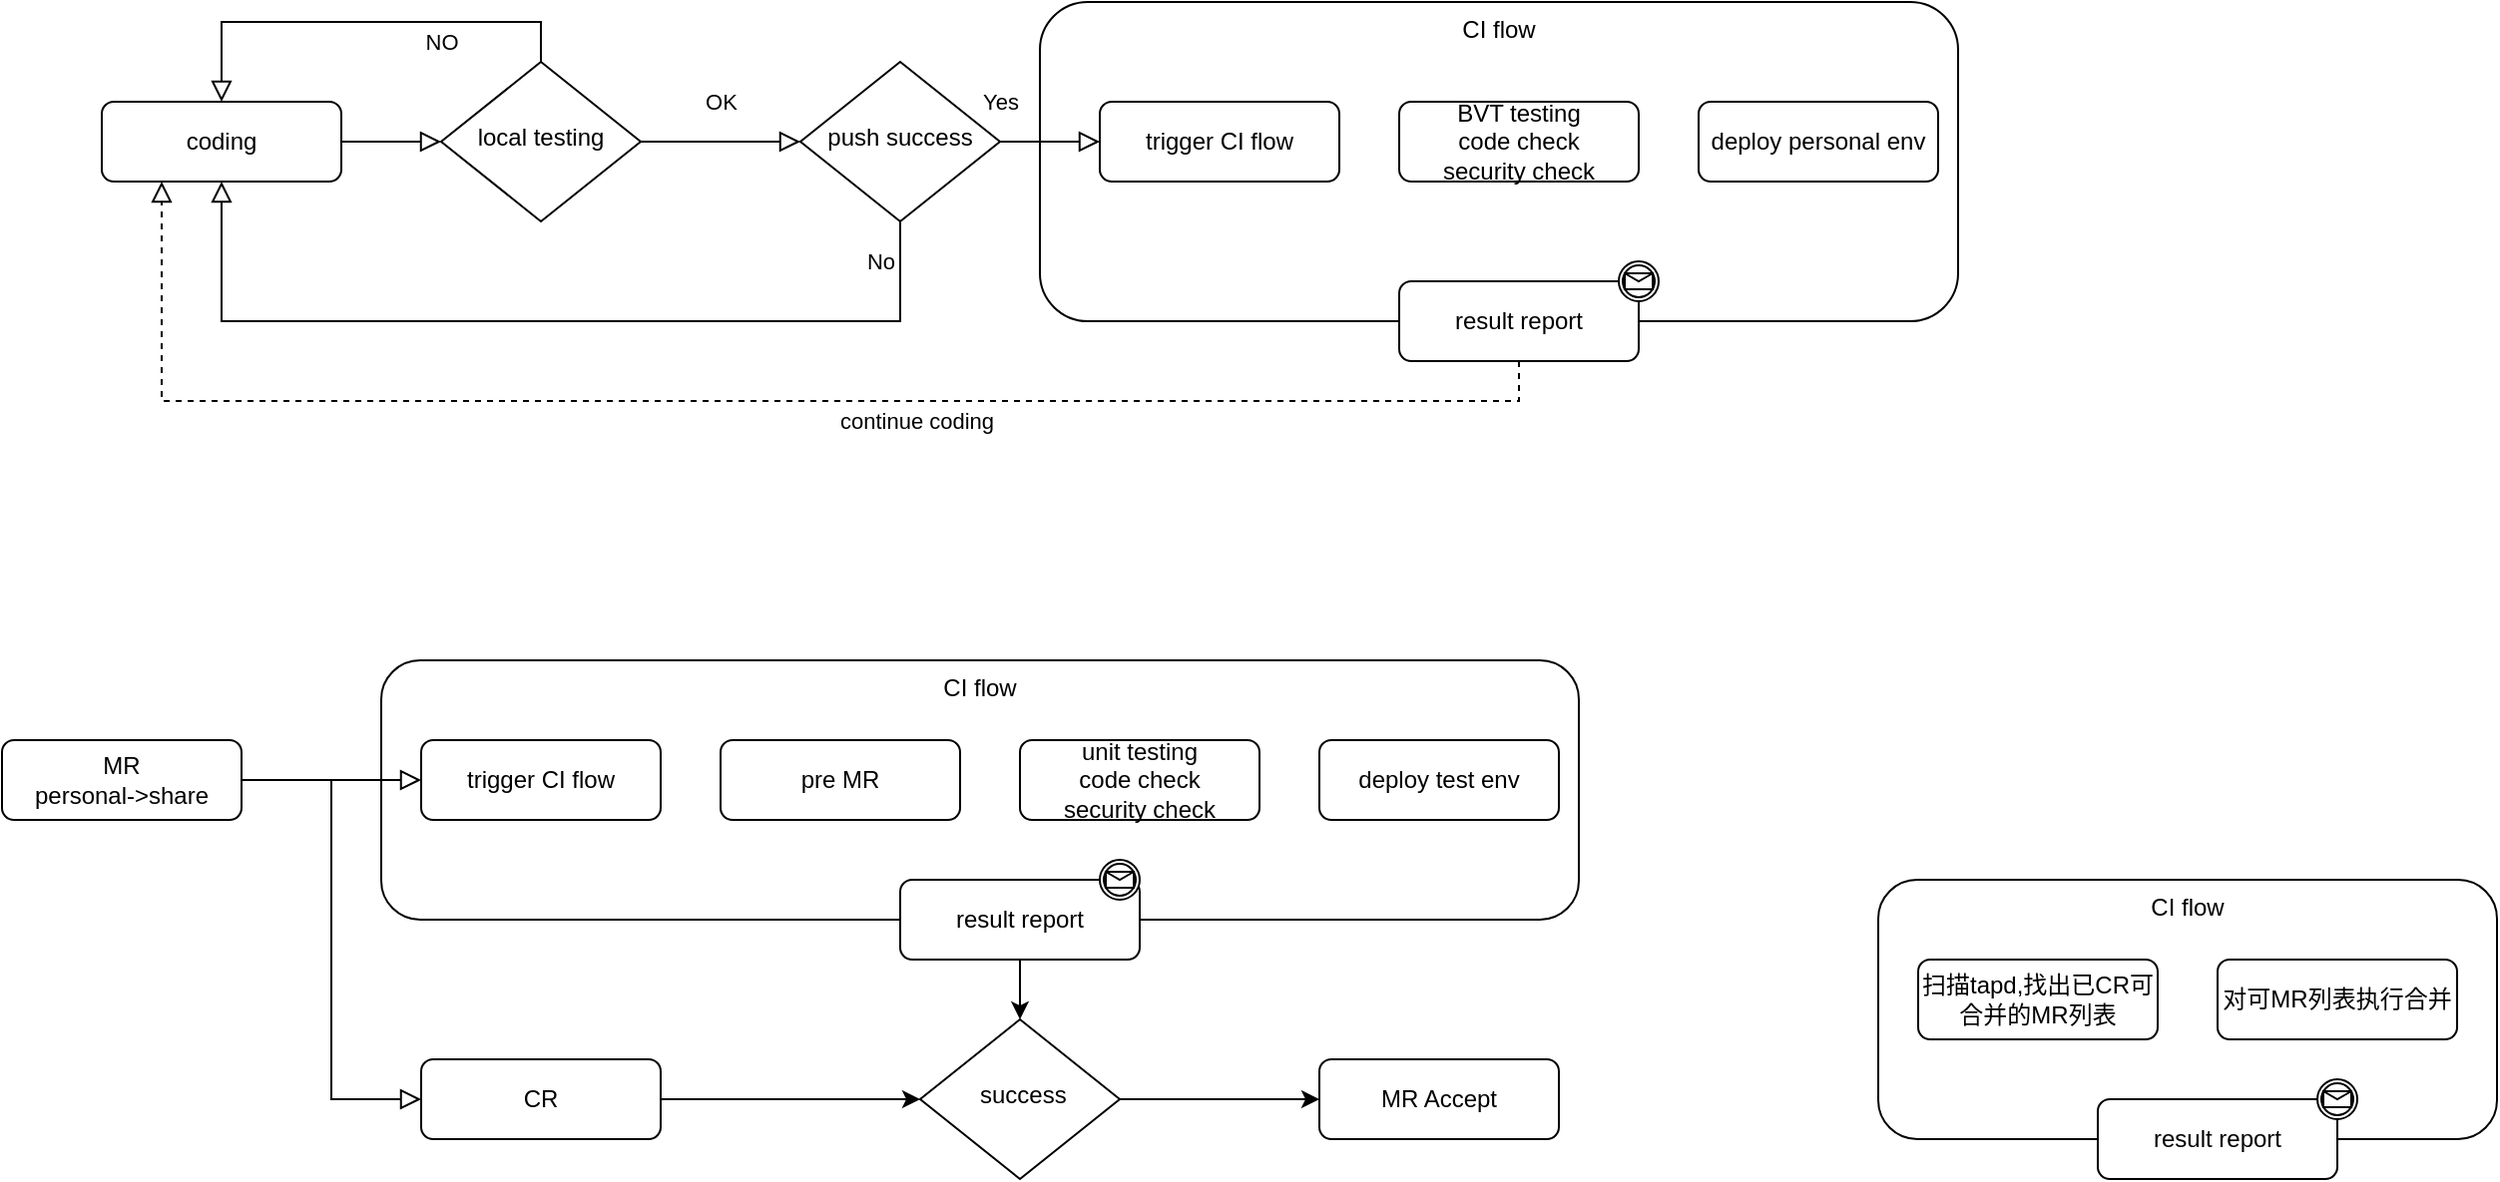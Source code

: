 <mxfile version="13.1.1" type="github" pages="2">
  <diagram id="C5RBs43oDa-KdzZeNtuy" name="Page-1">
    <mxGraphModel dx="2013" dy="741" grid="1" gridSize="10" guides="1" tooltips="1" connect="1" arrows="1" fold="1" page="1" pageScale="1" pageWidth="827" pageHeight="1169" math="0" shadow="0">
      <root>
        <mxCell id="WIyWlLk6GJQsqaUBKTNV-0" />
        <mxCell id="WIyWlLk6GJQsqaUBKTNV-1" parent="WIyWlLk6GJQsqaUBKTNV-0" />
        <mxCell id="t_nzQwryD62VC4QIRHLn-33" value="CI flow" style="html=1;whiteSpace=wrap;rounded=1;dropTarget=0;gradientColor=none;fillColor=none;verticalAlign=top;" vertex="1" parent="WIyWlLk6GJQsqaUBKTNV-1">
          <mxGeometry x="710" y="700" width="310" height="130" as="geometry" />
        </mxCell>
        <mxCell id="EYCDA7WUK3Sq9LTmLMJ8-7" value="continue coding" style="edgeStyle=orthogonalEdgeStyle;rounded=0;html=1;jettySize=auto;orthogonalLoop=1;fontSize=11;endArrow=block;endFill=0;endSize=8;strokeWidth=1;shadow=0;labelBackgroundColor=none;entryX=0.25;entryY=1;entryDx=0;entryDy=0;exitX=0.5;exitY=1;exitDx=0;exitDy=0;dashed=1;" parent="WIyWlLk6GJQsqaUBKTNV-1" source="EYCDA7WUK3Sq9LTmLMJ8-6" target="WIyWlLk6GJQsqaUBKTNV-3" edge="1">
          <mxGeometry x="-0.205" y="10" relative="1" as="geometry">
            <mxPoint as="offset" />
            <mxPoint x="50" y="300" as="sourcePoint" />
            <mxPoint x="-110" y="320" as="targetPoint" />
            <Array as="points">
              <mxPoint x="530" y="460" />
              <mxPoint x="-150" y="460" />
            </Array>
          </mxGeometry>
        </mxCell>
        <mxCell id="EYCDA7WUK3Sq9LTmLMJ8-3" value="CI flow" style="html=1;whiteSpace=wrap;rounded=1;dropTarget=0;gradientColor=none;fillColor=none;verticalAlign=top;" parent="WIyWlLk6GJQsqaUBKTNV-1" vertex="1">
          <mxGeometry x="290" y="260" width="460" height="160" as="geometry" />
        </mxCell>
        <mxCell id="WIyWlLk6GJQsqaUBKTNV-2" value="" style="rounded=0;html=1;jettySize=auto;orthogonalLoop=1;fontSize=11;endArrow=block;endFill=0;endSize=8;strokeWidth=1;shadow=0;labelBackgroundColor=none;edgeStyle=orthogonalEdgeStyle;" parent="WIyWlLk6GJQsqaUBKTNV-1" source="WIyWlLk6GJQsqaUBKTNV-3" target="WIyWlLk6GJQsqaUBKTNV-6" edge="1">
          <mxGeometry relative="1" as="geometry" />
        </mxCell>
        <mxCell id="WIyWlLk6GJQsqaUBKTNV-3" value="coding" style="rounded=1;whiteSpace=wrap;html=1;fontSize=12;glass=0;strokeWidth=1;shadow=0;" parent="WIyWlLk6GJQsqaUBKTNV-1" vertex="1">
          <mxGeometry x="-180" y="310" width="120" height="40" as="geometry" />
        </mxCell>
        <mxCell id="WIyWlLk6GJQsqaUBKTNV-4" value="OK" style="rounded=0;html=1;jettySize=auto;orthogonalLoop=1;fontSize=11;endArrow=block;endFill=0;endSize=8;strokeWidth=1;shadow=0;labelBackgroundColor=none;edgeStyle=orthogonalEdgeStyle;" parent="WIyWlLk6GJQsqaUBKTNV-1" source="WIyWlLk6GJQsqaUBKTNV-6" target="WIyWlLk6GJQsqaUBKTNV-10" edge="1">
          <mxGeometry y="20" relative="1" as="geometry">
            <mxPoint as="offset" />
          </mxGeometry>
        </mxCell>
        <mxCell id="WIyWlLk6GJQsqaUBKTNV-5" value="NO" style="edgeStyle=orthogonalEdgeStyle;rounded=0;html=1;jettySize=auto;orthogonalLoop=1;fontSize=11;endArrow=block;endFill=0;endSize=8;strokeWidth=1;shadow=0;labelBackgroundColor=none;entryX=0.5;entryY=0;entryDx=0;entryDy=0;exitX=0.5;exitY=0;exitDx=0;exitDy=0;" parent="WIyWlLk6GJQsqaUBKTNV-1" source="WIyWlLk6GJQsqaUBKTNV-6" target="WIyWlLk6GJQsqaUBKTNV-3" edge="1">
          <mxGeometry x="-0.364" y="10" relative="1" as="geometry">
            <mxPoint as="offset" />
            <mxPoint x="340" y="210" as="targetPoint" />
            <Array as="points">
              <mxPoint x="40" y="270" />
              <mxPoint x="-120" y="270" />
            </Array>
          </mxGeometry>
        </mxCell>
        <mxCell id="WIyWlLk6GJQsqaUBKTNV-6" value="local testing" style="rhombus;whiteSpace=wrap;html=1;shadow=0;fontFamily=Helvetica;fontSize=12;align=center;strokeWidth=1;spacing=6;spacingTop=-4;" parent="WIyWlLk6GJQsqaUBKTNV-1" vertex="1">
          <mxGeometry x="-10" y="290" width="100" height="80" as="geometry" />
        </mxCell>
        <mxCell id="WIyWlLk6GJQsqaUBKTNV-8" value="No" style="rounded=0;html=1;jettySize=auto;orthogonalLoop=1;fontSize=11;endArrow=block;endFill=0;endSize=8;strokeWidth=1;shadow=0;labelBackgroundColor=none;edgeStyle=orthogonalEdgeStyle;" parent="WIyWlLk6GJQsqaUBKTNV-1" source="WIyWlLk6GJQsqaUBKTNV-10" edge="1">
          <mxGeometry x="-0.913" y="-10" relative="1" as="geometry">
            <mxPoint as="offset" />
            <mxPoint x="-120" y="350" as="targetPoint" />
            <Array as="points">
              <mxPoint x="220" y="420" />
              <mxPoint x="-120" y="420" />
            </Array>
          </mxGeometry>
        </mxCell>
        <mxCell id="WIyWlLk6GJQsqaUBKTNV-9" value="Yes" style="edgeStyle=orthogonalEdgeStyle;rounded=0;html=1;jettySize=auto;orthogonalLoop=1;fontSize=11;endArrow=block;endFill=0;endSize=8;strokeWidth=1;shadow=0;labelBackgroundColor=none;" parent="WIyWlLk6GJQsqaUBKTNV-1" source="WIyWlLk6GJQsqaUBKTNV-10" target="WIyWlLk6GJQsqaUBKTNV-12" edge="1">
          <mxGeometry x="-1" y="20" relative="1" as="geometry">
            <mxPoint as="offset" />
          </mxGeometry>
        </mxCell>
        <mxCell id="WIyWlLk6GJQsqaUBKTNV-10" value="push success" style="rhombus;whiteSpace=wrap;html=1;shadow=0;fontFamily=Helvetica;fontSize=12;align=center;strokeWidth=1;spacing=6;spacingTop=-4;" parent="WIyWlLk6GJQsqaUBKTNV-1" vertex="1">
          <mxGeometry x="170" y="290" width="100" height="80" as="geometry" />
        </mxCell>
        <mxCell id="WIyWlLk6GJQsqaUBKTNV-12" value="trigger CI flow" style="rounded=1;whiteSpace=wrap;html=1;fontSize=12;glass=0;strokeWidth=1;shadow=0;" parent="WIyWlLk6GJQsqaUBKTNV-1" vertex="1">
          <mxGeometry x="320" y="310" width="120" height="40" as="geometry" />
        </mxCell>
        <mxCell id="EYCDA7WUK3Sq9LTmLMJ8-1" value="BVT testing&lt;br&gt;code check&lt;br&gt;security check" style="rounded=1;whiteSpace=wrap;html=1;fontSize=12;glass=0;strokeWidth=1;shadow=0;" parent="WIyWlLk6GJQsqaUBKTNV-1" vertex="1">
          <mxGeometry x="470" y="310" width="120" height="40" as="geometry" />
        </mxCell>
        <mxCell id="EYCDA7WUK3Sq9LTmLMJ8-2" value="deploy personal env" style="rounded=1;whiteSpace=wrap;html=1;fontSize=12;glass=0;strokeWidth=1;shadow=0;" parent="WIyWlLk6GJQsqaUBKTNV-1" vertex="1">
          <mxGeometry x="620" y="310" width="120" height="40" as="geometry" />
        </mxCell>
        <mxCell id="EYCDA7WUK3Sq9LTmLMJ8-6" value="result report" style="rounded=1;whiteSpace=wrap;html=1;fontSize=12;glass=0;strokeWidth=1;shadow=0;" parent="WIyWlLk6GJQsqaUBKTNV-1" vertex="1">
          <mxGeometry x="470" y="400" width="120" height="40" as="geometry" />
        </mxCell>
        <mxCell id="t_nzQwryD62VC4QIRHLn-0" value="MR&lt;br&gt;personal-&amp;gt;share" style="rounded=1;whiteSpace=wrap;html=1;fontSize=12;glass=0;strokeWidth=1;shadow=0;" vertex="1" parent="WIyWlLk6GJQsqaUBKTNV-1">
          <mxGeometry x="-230" y="630" width="120" height="40" as="geometry" />
        </mxCell>
        <mxCell id="t_nzQwryD62VC4QIRHLn-42" style="edgeStyle=orthogonalEdgeStyle;rounded=0;orthogonalLoop=1;jettySize=auto;html=1;" edge="1" parent="WIyWlLk6GJQsqaUBKTNV-1" source="t_nzQwryD62VC4QIRHLn-1" target="t_nzQwryD62VC4QIRHLn-39">
          <mxGeometry relative="1" as="geometry" />
        </mxCell>
        <mxCell id="t_nzQwryD62VC4QIRHLn-1" value="CR" style="rounded=1;whiteSpace=wrap;html=1;fontSize=12;glass=0;strokeWidth=1;shadow=0;" vertex="1" parent="WIyWlLk6GJQsqaUBKTNV-1">
          <mxGeometry x="-20" y="790" width="120" height="40" as="geometry" />
        </mxCell>
        <mxCell id="t_nzQwryD62VC4QIRHLn-2" value="trigger CI flow" style="rounded=1;whiteSpace=wrap;html=1;fontSize=12;glass=0;strokeWidth=1;shadow=0;" vertex="1" parent="WIyWlLk6GJQsqaUBKTNV-1">
          <mxGeometry x="-20" y="630" width="120" height="40" as="geometry" />
        </mxCell>
        <mxCell id="t_nzQwryD62VC4QIRHLn-3" value="pre MR" style="rounded=1;whiteSpace=wrap;html=1;fontSize=12;glass=0;strokeWidth=1;shadow=0;" vertex="1" parent="WIyWlLk6GJQsqaUBKTNV-1">
          <mxGeometry x="130" y="630" width="120" height="40" as="geometry" />
        </mxCell>
        <mxCell id="t_nzQwryD62VC4QIRHLn-4" value="unit testing&lt;br&gt;code check&lt;br&gt;security check" style="rounded=1;whiteSpace=wrap;html=1;fontSize=12;glass=0;strokeWidth=1;shadow=0;" vertex="1" parent="WIyWlLk6GJQsqaUBKTNV-1">
          <mxGeometry x="280" y="630" width="120" height="40" as="geometry" />
        </mxCell>
        <mxCell id="t_nzQwryD62VC4QIRHLn-5" value="deploy test env" style="rounded=1;whiteSpace=wrap;html=1;fontSize=12;glass=0;strokeWidth=1;shadow=0;" vertex="1" parent="WIyWlLk6GJQsqaUBKTNV-1">
          <mxGeometry x="430" y="630" width="120" height="40" as="geometry" />
        </mxCell>
        <mxCell id="t_nzQwryD62VC4QIRHLn-7" value="CI flow" style="html=1;whiteSpace=wrap;rounded=1;dropTarget=0;gradientColor=none;fillColor=none;verticalAlign=top;" vertex="1" parent="WIyWlLk6GJQsqaUBKTNV-1">
          <mxGeometry x="-40" y="590" width="600" height="130" as="geometry" />
        </mxCell>
        <mxCell id="t_nzQwryD62VC4QIRHLn-43" style="edgeStyle=orthogonalEdgeStyle;rounded=0;orthogonalLoop=1;jettySize=auto;html=1;" edge="1" parent="WIyWlLk6GJQsqaUBKTNV-1" source="t_nzQwryD62VC4QIRHLn-6" target="t_nzQwryD62VC4QIRHLn-39">
          <mxGeometry relative="1" as="geometry" />
        </mxCell>
        <mxCell id="t_nzQwryD62VC4QIRHLn-6" value="result report" style="rounded=1;whiteSpace=wrap;html=1;fontSize=12;glass=0;strokeWidth=1;shadow=0;" vertex="1" parent="WIyWlLk6GJQsqaUBKTNV-1">
          <mxGeometry x="220" y="700" width="120" height="40" as="geometry" />
        </mxCell>
        <mxCell id="t_nzQwryD62VC4QIRHLn-9" value="" style="rounded=0;html=1;jettySize=auto;orthogonalLoop=1;fontSize=11;endArrow=block;endFill=0;endSize=8;strokeWidth=1;shadow=0;labelBackgroundColor=none;edgeStyle=orthogonalEdgeStyle;entryX=0;entryY=0.5;entryDx=0;entryDy=0;exitX=1;exitY=0.5;exitDx=0;exitDy=0;" edge="1" parent="WIyWlLk6GJQsqaUBKTNV-1" source="t_nzQwryD62VC4QIRHLn-0" target="t_nzQwryD62VC4QIRHLn-1">
          <mxGeometry relative="1" as="geometry">
            <mxPoint x="-50" y="340" as="sourcePoint" />
            <mxPoint y="340" as="targetPoint" />
          </mxGeometry>
        </mxCell>
        <mxCell id="t_nzQwryD62VC4QIRHLn-10" value="" style="rounded=0;html=1;jettySize=auto;orthogonalLoop=1;fontSize=11;endArrow=block;endFill=0;endSize=8;strokeWidth=1;shadow=0;labelBackgroundColor=none;edgeStyle=orthogonalEdgeStyle;exitX=1;exitY=0.5;exitDx=0;exitDy=0;" edge="1" parent="WIyWlLk6GJQsqaUBKTNV-1" source="t_nzQwryD62VC4QIRHLn-0">
          <mxGeometry relative="1" as="geometry">
            <mxPoint x="-100" y="660" as="sourcePoint" />
            <mxPoint x="-20" y="650" as="targetPoint" />
          </mxGeometry>
        </mxCell>
        <mxCell id="t_nzQwryD62VC4QIRHLn-12" value="" style="shape=mxgraph.bpmn.shape;html=1;verticalLabelPosition=bottom;labelBackgroundColor=#ffffff;verticalAlign=top;align=center;perimeter=ellipsePerimeter;outlineConnect=0;outline=catching;symbol=message;" vertex="1" parent="WIyWlLk6GJQsqaUBKTNV-1">
          <mxGeometry x="580" y="390" width="20" height="20" as="geometry" />
        </mxCell>
        <mxCell id="t_nzQwryD62VC4QIRHLn-13" value="" style="shape=mxgraph.bpmn.shape;html=1;verticalLabelPosition=bottom;labelBackgroundColor=#ffffff;verticalAlign=top;align=center;perimeter=ellipsePerimeter;outlineConnect=0;outline=catching;symbol=message;" vertex="1" parent="WIyWlLk6GJQsqaUBKTNV-1">
          <mxGeometry x="320" y="690" width="20" height="20" as="geometry" />
        </mxCell>
        <mxCell id="t_nzQwryD62VC4QIRHLn-29" value="扫描tapd,找出已CR可&lt;br&gt;合并的MR列表" style="rounded=1;whiteSpace=wrap;html=1;fontSize=12;glass=0;strokeWidth=1;shadow=0;" vertex="1" parent="WIyWlLk6GJQsqaUBKTNV-1">
          <mxGeometry x="730" y="740" width="120" height="40" as="geometry" />
        </mxCell>
        <mxCell id="t_nzQwryD62VC4QIRHLn-30" value="对可MR列表执行合并" style="rounded=1;whiteSpace=wrap;html=1;fontSize=12;glass=0;strokeWidth=1;shadow=0;" vertex="1" parent="WIyWlLk6GJQsqaUBKTNV-1">
          <mxGeometry x="880" y="740" width="120" height="40" as="geometry" />
        </mxCell>
        <mxCell id="t_nzQwryD62VC4QIRHLn-34" value="result report" style="rounded=1;whiteSpace=wrap;html=1;fontSize=12;glass=0;strokeWidth=1;shadow=0;" vertex="1" parent="WIyWlLk6GJQsqaUBKTNV-1">
          <mxGeometry x="820" y="810" width="120" height="40" as="geometry" />
        </mxCell>
        <mxCell id="t_nzQwryD62VC4QIRHLn-35" value="" style="shape=mxgraph.bpmn.shape;html=1;verticalLabelPosition=bottom;labelBackgroundColor=#ffffff;verticalAlign=top;align=center;perimeter=ellipsePerimeter;outlineConnect=0;outline=catching;symbol=message;" vertex="1" parent="WIyWlLk6GJQsqaUBKTNV-1">
          <mxGeometry x="930" y="800" width="20" height="20" as="geometry" />
        </mxCell>
        <mxCell id="t_nzQwryD62VC4QIRHLn-38" value="MR Accept" style="rounded=1;whiteSpace=wrap;html=1;fontSize=12;glass=0;strokeWidth=1;shadow=0;" vertex="1" parent="WIyWlLk6GJQsqaUBKTNV-1">
          <mxGeometry x="430" y="790" width="120" height="40" as="geometry" />
        </mxCell>
        <mxCell id="t_nzQwryD62VC4QIRHLn-41" value="" style="edgeStyle=orthogonalEdgeStyle;rounded=0;orthogonalLoop=1;jettySize=auto;html=1;entryX=0;entryY=0.5;entryDx=0;entryDy=0;" edge="1" parent="WIyWlLk6GJQsqaUBKTNV-1" source="t_nzQwryD62VC4QIRHLn-39" target="t_nzQwryD62VC4QIRHLn-38">
          <mxGeometry relative="1" as="geometry">
            <mxPoint x="150" y="810" as="targetPoint" />
          </mxGeometry>
        </mxCell>
        <mxCell id="t_nzQwryD62VC4QIRHLn-39" value="&amp;nbsp;success" style="rhombus;whiteSpace=wrap;html=1;shadow=0;fontFamily=Helvetica;fontSize=12;align=center;strokeWidth=1;spacing=6;spacingTop=-4;" vertex="1" parent="WIyWlLk6GJQsqaUBKTNV-1">
          <mxGeometry x="230" y="770" width="100" height="80" as="geometry" />
        </mxCell>
      </root>
    </mxGraphModel>
  </diagram>
  <diagram id="V3Asu_A8PvFXlVaGFkqj" name="Page-2">
    <mxGraphModel dx="1186" dy="741" grid="1" gridSize="10" guides="1" tooltips="1" connect="1" arrows="1" fold="1" page="1" pageScale="1" pageWidth="827" pageHeight="1169" math="0" shadow="0">
      <root>
        <mxCell id="pggRfybKO8Wr7rq971be-0" />
        <mxCell id="pggRfybKO8Wr7rq971be-1" parent="pggRfybKO8Wr7rq971be-0" />
        <mxCell id="pggRfybKO8Wr7rq971be-2" value="" style="endArrow=classic;html=1;" edge="1" parent="pggRfybKO8Wr7rq971be-1">
          <mxGeometry width="50" height="50" relative="1" as="geometry">
            <mxPoint x="120" y="280" as="sourcePoint" />
            <mxPoint x="570" y="280" as="targetPoint" />
          </mxGeometry>
        </mxCell>
        <mxCell id="pggRfybKO8Wr7rq971be-3" value="release" style="text;html=1;align=center;verticalAlign=middle;resizable=0;points=[];autosize=1;" vertex="1" parent="pggRfybKO8Wr7rq971be-1">
          <mxGeometry x="590" y="270" width="50" height="20" as="geometry" />
        </mxCell>
        <mxCell id="pggRfybKO8Wr7rq971be-4" value="" style="endArrow=classic;html=1;" edge="1" parent="pggRfybKO8Wr7rq971be-1">
          <mxGeometry width="50" height="50" relative="1" as="geometry">
            <mxPoint x="120" y="350" as="sourcePoint" />
            <mxPoint x="570" y="350" as="targetPoint" />
          </mxGeometry>
        </mxCell>
      </root>
    </mxGraphModel>
  </diagram>
</mxfile>
